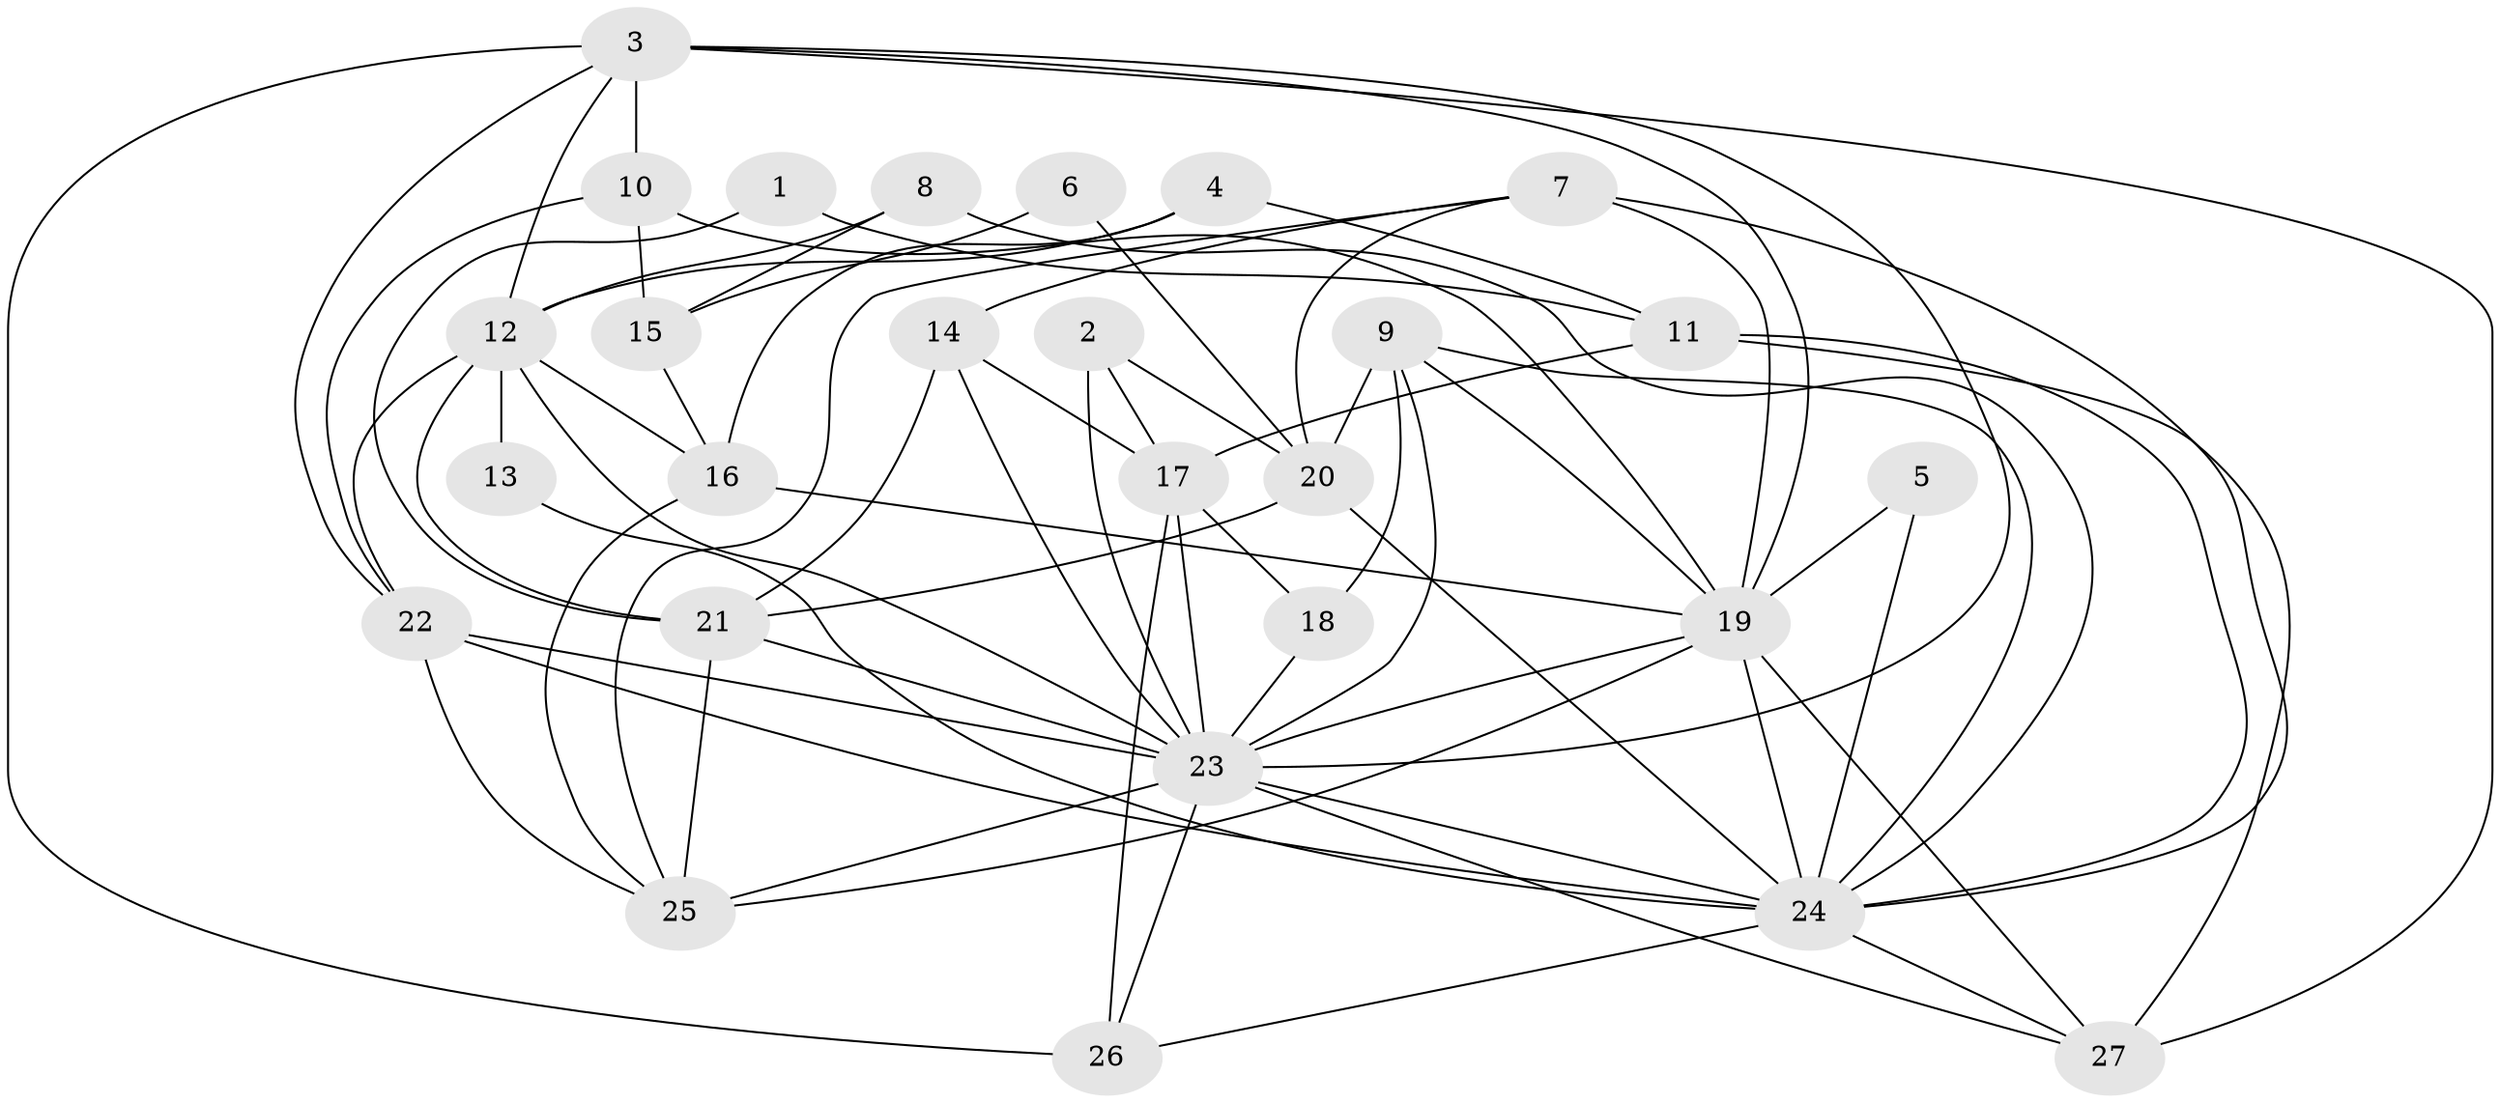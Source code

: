 // original degree distribution, {5: 0.09259259259259259, 2: 0.18518518518518517, 3: 0.25925925925925924, 4: 0.2777777777777778, 7: 0.05555555555555555, 8: 0.05555555555555555, 6: 0.07407407407407407}
// Generated by graph-tools (version 1.1) at 2025/26/03/09/25 03:26:10]
// undirected, 27 vertices, 71 edges
graph export_dot {
graph [start="1"]
  node [color=gray90,style=filled];
  1;
  2;
  3;
  4;
  5;
  6;
  7;
  8;
  9;
  10;
  11;
  12;
  13;
  14;
  15;
  16;
  17;
  18;
  19;
  20;
  21;
  22;
  23;
  24;
  25;
  26;
  27;
  1 -- 11 [weight=1.0];
  1 -- 21 [weight=1.0];
  2 -- 17 [weight=1.0];
  2 -- 20 [weight=1.0];
  2 -- 23 [weight=1.0];
  3 -- 10 [weight=2.0];
  3 -- 12 [weight=1.0];
  3 -- 19 [weight=2.0];
  3 -- 22 [weight=1.0];
  3 -- 23 [weight=1.0];
  3 -- 26 [weight=1.0];
  3 -- 27 [weight=1.0];
  4 -- 11 [weight=1.0];
  4 -- 12 [weight=1.0];
  4 -- 16 [weight=1.0];
  5 -- 19 [weight=1.0];
  5 -- 24 [weight=1.0];
  6 -- 15 [weight=1.0];
  6 -- 20 [weight=1.0];
  7 -- 14 [weight=1.0];
  7 -- 19 [weight=2.0];
  7 -- 20 [weight=1.0];
  7 -- 24 [weight=1.0];
  7 -- 25 [weight=1.0];
  8 -- 12 [weight=1.0];
  8 -- 15 [weight=1.0];
  8 -- 24 [weight=1.0];
  9 -- 18 [weight=1.0];
  9 -- 19 [weight=1.0];
  9 -- 20 [weight=1.0];
  9 -- 23 [weight=1.0];
  9 -- 24 [weight=2.0];
  10 -- 15 [weight=1.0];
  10 -- 19 [weight=1.0];
  10 -- 22 [weight=1.0];
  11 -- 17 [weight=1.0];
  11 -- 24 [weight=1.0];
  11 -- 27 [weight=1.0];
  12 -- 13 [weight=2.0];
  12 -- 16 [weight=1.0];
  12 -- 21 [weight=1.0];
  12 -- 22 [weight=1.0];
  12 -- 23 [weight=2.0];
  13 -- 24 [weight=1.0];
  14 -- 17 [weight=1.0];
  14 -- 21 [weight=1.0];
  14 -- 23 [weight=1.0];
  15 -- 16 [weight=1.0];
  16 -- 19 [weight=1.0];
  16 -- 25 [weight=1.0];
  17 -- 18 [weight=1.0];
  17 -- 23 [weight=1.0];
  17 -- 26 [weight=1.0];
  18 -- 23 [weight=2.0];
  19 -- 23 [weight=1.0];
  19 -- 24 [weight=1.0];
  19 -- 25 [weight=1.0];
  19 -- 27 [weight=1.0];
  20 -- 21 [weight=1.0];
  20 -- 24 [weight=2.0];
  21 -- 23 [weight=1.0];
  21 -- 25 [weight=1.0];
  22 -- 23 [weight=2.0];
  22 -- 24 [weight=1.0];
  22 -- 25 [weight=1.0];
  23 -- 24 [weight=1.0];
  23 -- 25 [weight=1.0];
  23 -- 26 [weight=1.0];
  23 -- 27 [weight=1.0];
  24 -- 26 [weight=1.0];
  24 -- 27 [weight=1.0];
}
